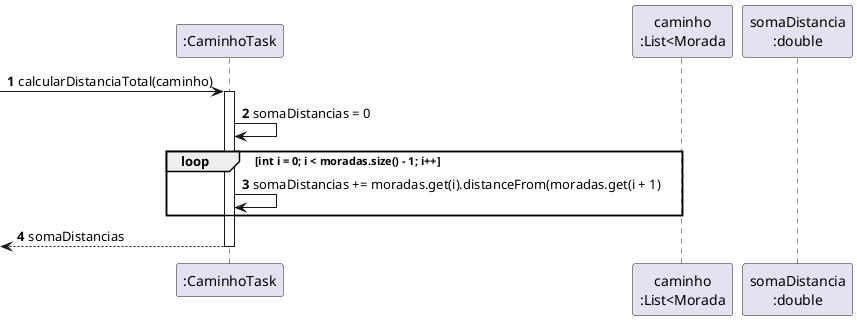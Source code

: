 @startuml

autonumber
participant ":CaminhoTask" as CAMINHOTASK

participant "caminho\n:List<Morada" as CAMINHO
participant "somaDistancia\n:double" as SOMA

-> CAMINHOTASK : calcularDistanciaTotal(caminho)
activate CAMINHOTASK
CAMINHOTASK -> CAMINHOTASK : somaDistancias = 0
loop int i = 0; i < moradas.size() - 1; i++
    CAMINHOTASK -> CAMINHOTASK : somaDistancias += moradas.get(i).distanceFrom(moradas.get(i + 1)
end loop
<-- CAMINHOTASK : somaDistancias
deactivate CAMINHOTASK

@enduml